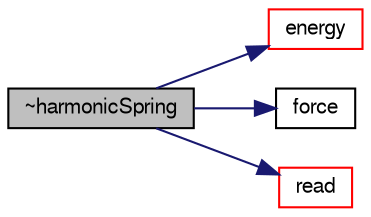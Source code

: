 digraph "~harmonicSpring"
{
  bgcolor="transparent";
  edge [fontname="FreeSans",fontsize="10",labelfontname="FreeSans",labelfontsize="10"];
  node [fontname="FreeSans",fontsize="10",shape=record];
  rankdir="LR";
  Node2 [label="~harmonicSpring",height=0.2,width=0.4,color="black", fillcolor="grey75", style="filled", fontcolor="black"];
  Node2 -> Node3 [color="midnightblue",fontsize="10",style="solid",fontname="FreeSans"];
  Node3 [label="energy",height=0.2,width=0.4,color="red",URL="$a24486.html#a27e031be5a7ea5f4b44db98fc43ad845"];
  Node2 -> Node5 [color="midnightblue",fontsize="10",style="solid",fontname="FreeSans"];
  Node5 [label="force",height=0.2,width=0.4,color="black",URL="$a24486.html#abdbb2e9f6546ff090f0c0d4eda4b567f"];
  Node2 -> Node6 [color="midnightblue",fontsize="10",style="solid",fontname="FreeSans"];
  Node6 [label="read",height=0.2,width=0.4,color="red",URL="$a24486.html#a90f63ba9be6a6529eed861f28787f825",tooltip="Read dictionary. "];
}
